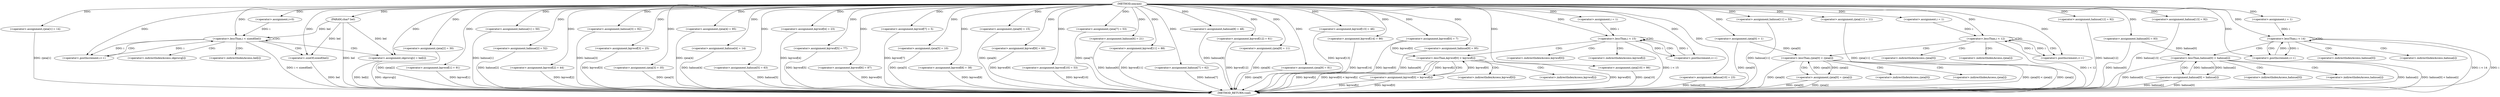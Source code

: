 digraph xmyaoi {  
"7563165070221096174" [label = "(METHOD,xmyaoi)" ]
"7563165070221096486" [label = "(METHOD_RETURN,void)" ]
"7563165070221096175" [label = "(PARAM,char* bel)" ]
"7563165070221096180" [label = "(<operator>.assignment,kqvwof[0] = 7)" ]
"7563165070221096185" [label = "(<operator>.assignment,rjeia[0] = 1)" ]
"7563165070221096190" [label = "(<operator>.assignment,rjeia[1] = 14)" ]
"7563165070221096197" [label = "(<operator>.assignment,i=0)" ]
"7563165070221096200" [label = "(<operator>.lessThan,i < sizeof(bel))" ]
"7563165070221096202" [label = "(<operator>.sizeOf,sizeof(bel))" ]
"7563165070221096204" [label = "(<operator>.postIncrement,i++)" ]
"7563165070221096207" [label = "(<operator>.assignment,skpruvq[i] = bel[i])" ]
"7563165070221096214" [label = "(<operator>.assignment,rjeia[2] = 30)" ]
"7563165070221096219" [label = "(<operator>.assignment,kqvwof[1] = 91)" ]
"7563165070221096225" [label = "(<operator>.assignment,hahnue[0] = 93)" ]
"7563165070221096230" [label = "(<operator>.assignment,hahnue[1] = 50)" ]
"7563165070221096235" [label = "(<operator>.assignment,hahnue[2] = 52)" ]
"7563165070221096240" [label = "(<operator>.assignment,kqvwof[2] = 44)" ]
"7563165070221096245" [label = "(<operator>.assignment,hahnue[3] = 92)" ]
"7563165070221096250" [label = "(<operator>.assignment,kqvwof[3] = 25)" ]
"7563165070221096255" [label = "(<operator>.assignment,rjeia[3] = 35)" ]
"7563165070221096260" [label = "(<operator>.assignment,rjeia[4] = 95)" ]
"7563165070221096265" [label = "(<operator>.assignment,hahnue[4] = 14)" ]
"7563165070221096270" [label = "(<operator>.assignment,hahnue[5] = 63)" ]
"7563165070221096275" [label = "(<operator>.assignment,kqvwof[4] = 23)" ]
"7563165070221096280" [label = "(<operator>.assignment,kqvwof[5] = 77)" ]
"7563165070221096285" [label = "(<operator>.assignment,kqvwof[6] = 87)" ]
"7563165070221096290" [label = "(<operator>.assignment,kqvwof[7] = 5)" ]
"7563165070221096295" [label = "(<operator>.assignment,rjeia[5] = 10)" ]
"7563165070221096300" [label = "(<operator>.assignment,kqvwof[8] = 38)" ]
"7563165070221096305" [label = "(<operator>.assignment,rjeia[6] = 15)" ]
"7563165070221096310" [label = "(<operator>.assignment,kqvwof[9] = 60)" ]
"7563165070221096315" [label = "(<operator>.assignment,kqvwof[10] = 53)" ]
"7563165070221096320" [label = "(<operator>.assignment,rjeia[7] = 53)" ]
"7563165070221096325" [label = "(<operator>.assignment,hahnue[6] = 21)" ]
"7563165070221096330" [label = "(<operator>.assignment,kqvwof[11] = 88)" ]
"7563165070221096335" [label = "(<operator>.assignment,hahnue[7] = 62)" ]
"7563165070221096340" [label = "(<operator>.assignment,hahnue[8] = 48)" ]
"7563165070221096345" [label = "(<operator>.assignment,kqvwof[12] = 61)" ]
"7563165070221096350" [label = "(<operator>.assignment,rjeia[8] = 11)" ]
"7563165070221096355" [label = "(<operator>.assignment,rjeia[9] = 81)" ]
"7563165070221096360" [label = "(<operator>.assignment,kqvwof[13] = 46)" ]
"7563165070221096365" [label = "(<operator>.assignment,kqvwof[14] = 86)" ]
"7563165070221096370" [label = "(<operator>.assignment,hahnue[9] = 95)" ]
"7563165070221096375" [label = "(<operator>.assignment,rjeia[10] = 86)" ]
"7563165070221096382" [label = "(<operator>.assignment,i = 1)" ]
"7563165070221096385" [label = "(<operator>.lessThan,i < 15)" ]
"7563165070221096388" [label = "(<operator>.postIncrement,i++)" ]
"7563165070221096392" [label = "(<operator>.lessThan,kqvwof[0] < kqvwof[i])" ]
"7563165070221096400" [label = "(<operator>.assignment,kqvwof[0] = kqvwof[i])" ]
"7563165070221096407" [label = "(<operator>.assignment,hahnue[10] = 23)" ]
"7563165070221096412" [label = "(<operator>.assignment,hahnue[11] = 55)" ]
"7563165070221096417" [label = "(<operator>.assignment,rjeia[11] = 11)" ]
"7563165070221096424" [label = "(<operator>.assignment,i = 1)" ]
"7563165070221096427" [label = "(<operator>.lessThan,i < 12)" ]
"7563165070221096430" [label = "(<operator>.postIncrement,i++)" ]
"7563165070221096434" [label = "(<operator>.lessThan,rjeia[0] < rjeia[i])" ]
"7563165070221096442" [label = "(<operator>.assignment,rjeia[0] = rjeia[i])" ]
"7563165070221096449" [label = "(<operator>.assignment,hahnue[12] = 92)" ]
"7563165070221096454" [label = "(<operator>.assignment,hahnue[13] = 92)" ]
"7563165070221096461" [label = "(<operator>.assignment,i = 1)" ]
"7563165070221096464" [label = "(<operator>.lessThan,i < 14)" ]
"7563165070221096467" [label = "(<operator>.postIncrement,i++)" ]
"7563165070221096471" [label = "(<operator>.lessThan,hahnue[0] < hahnue[i])" ]
"7563165070221096479" [label = "(<operator>.assignment,hahnue[0] = hahnue[i])" ]
"7563165070221096208" [label = "(<operator>.indirectIndexAccess,skpruvq[i])" ]
"7563165070221096211" [label = "(<operator>.indirectIndexAccess,bel[i])" ]
"7563165070221096393" [label = "(<operator>.indirectIndexAccess,kqvwof[0])" ]
"7563165070221096396" [label = "(<operator>.indirectIndexAccess,kqvwof[i])" ]
"7563165070221096401" [label = "(<operator>.indirectIndexAccess,kqvwof[0])" ]
"7563165070221096404" [label = "(<operator>.indirectIndexAccess,kqvwof[i])" ]
"7563165070221096435" [label = "(<operator>.indirectIndexAccess,rjeia[0])" ]
"7563165070221096438" [label = "(<operator>.indirectIndexAccess,rjeia[i])" ]
"7563165070221096443" [label = "(<operator>.indirectIndexAccess,rjeia[0])" ]
"7563165070221096446" [label = "(<operator>.indirectIndexAccess,rjeia[i])" ]
"7563165070221096472" [label = "(<operator>.indirectIndexAccess,hahnue[0])" ]
"7563165070221096475" [label = "(<operator>.indirectIndexAccess,hahnue[i])" ]
"7563165070221096480" [label = "(<operator>.indirectIndexAccess,hahnue[0])" ]
"7563165070221096483" [label = "(<operator>.indirectIndexAccess,hahnue[i])" ]
  "7563165070221096375" -> "7563165070221096486"  [ label = "DDG: rjeia[10]"] 
  "7563165070221096385" -> "7563165070221096486"  [ label = "DDG: i < 15"] 
  "7563165070221096290" -> "7563165070221096486"  [ label = "DDG: kqvwof[7]"] 
  "7563165070221096464" -> "7563165070221096486"  [ label = "DDG: i < 14"] 
  "7563165070221096260" -> "7563165070221096486"  [ label = "DDG: rjeia[4]"] 
  "7563165070221096417" -> "7563165070221096486"  [ label = "DDG: rjeia[11]"] 
  "7563165070221096330" -> "7563165070221096486"  [ label = "DDG: kqvwof[11]"] 
  "7563165070221096270" -> "7563165070221096486"  [ label = "DDG: hahnue[5]"] 
  "7563165070221096335" -> "7563165070221096486"  [ label = "DDG: hahnue[7]"] 
  "7563165070221096310" -> "7563165070221096486"  [ label = "DDG: kqvwof[9]"] 
  "7563165070221096355" -> "7563165070221096486"  [ label = "DDG: rjeia[9]"] 
  "7563165070221096392" -> "7563165070221096486"  [ label = "DDG: kqvwof[0]"] 
  "7563165070221096180" -> "7563165070221096486"  [ label = "DDG: kqvwof[0]"] 
  "7563165070221096200" -> "7563165070221096486"  [ label = "DDG: i < sizeof(bel)"] 
  "7563165070221096255" -> "7563165070221096486"  [ label = "DDG: rjeia[3]"] 
  "7563165070221096434" -> "7563165070221096486"  [ label = "DDG: rjeia[0] < rjeia[i]"] 
  "7563165070221096305" -> "7563165070221096486"  [ label = "DDG: rjeia[6]"] 
  "7563165070221096400" -> "7563165070221096486"  [ label = "DDG: kqvwof[0]"] 
  "7563165070221096185" -> "7563165070221096486"  [ label = "DDG: rjeia[0]"] 
  "7563165070221096412" -> "7563165070221096486"  [ label = "DDG: hahnue[11]"] 
  "7563165070221096392" -> "7563165070221096486"  [ label = "DDG: kqvwof[i]"] 
  "7563165070221096360" -> "7563165070221096486"  [ label = "DDG: kqvwof[13]"] 
  "7563165070221096479" -> "7563165070221096486"  [ label = "DDG: hahnue[i]"] 
  "7563165070221096300" -> "7563165070221096486"  [ label = "DDG: kqvwof[8]"] 
  "7563165070221096400" -> "7563165070221096486"  [ label = "DDG: kqvwof[i]"] 
  "7563165070221096434" -> "7563165070221096486"  [ label = "DDG: rjeia[i]"] 
  "7563165070221096340" -> "7563165070221096486"  [ label = "DDG: hahnue[8]"] 
  "7563165070221096370" -> "7563165070221096486"  [ label = "DDG: hahnue[9]"] 
  "7563165070221096392" -> "7563165070221096486"  [ label = "DDG: kqvwof[0] < kqvwof[i]"] 
  "7563165070221096295" -> "7563165070221096486"  [ label = "DDG: rjeia[5]"] 
  "7563165070221096471" -> "7563165070221096486"  [ label = "DDG: hahnue[i]"] 
  "7563165070221096250" -> "7563165070221096486"  [ label = "DDG: kqvwof[3]"] 
  "7563165070221096280" -> "7563165070221096486"  [ label = "DDG: kqvwof[5]"] 
  "7563165070221096240" -> "7563165070221096486"  [ label = "DDG: kqvwof[2]"] 
  "7563165070221096190" -> "7563165070221096486"  [ label = "DDG: rjeia[1]"] 
  "7563165070221096245" -> "7563165070221096486"  [ label = "DDG: hahnue[3]"] 
  "7563165070221096350" -> "7563165070221096486"  [ label = "DDG: rjeia[8]"] 
  "7563165070221096207" -> "7563165070221096486"  [ label = "DDG: bel[i]"] 
  "7563165070221096275" -> "7563165070221096486"  [ label = "DDG: kqvwof[4]"] 
  "7563165070221096471" -> "7563165070221096486"  [ label = "DDG: hahnue[0] < hahnue[i]"] 
  "7563165070221096320" -> "7563165070221096486"  [ label = "DDG: rjeia[7]"] 
  "7563165070221096427" -> "7563165070221096486"  [ label = "DDG: i < 12"] 
  "7563165070221096175" -> "7563165070221096486"  [ label = "DDG: bel"] 
  "7563165070221096325" -> "7563165070221096486"  [ label = "DDG: hahnue[6]"] 
  "7563165070221096230" -> "7563165070221096486"  [ label = "DDG: hahnue[1]"] 
  "7563165070221096207" -> "7563165070221096486"  [ label = "DDG: skpruvq[i]"] 
  "7563165070221096365" -> "7563165070221096486"  [ label = "DDG: kqvwof[14]"] 
  "7563165070221096464" -> "7563165070221096486"  [ label = "DDG: i"] 
  "7563165070221096449" -> "7563165070221096486"  [ label = "DDG: hahnue[12]"] 
  "7563165070221096471" -> "7563165070221096486"  [ label = "DDG: hahnue[0]"] 
  "7563165070221096265" -> "7563165070221096486"  [ label = "DDG: hahnue[4]"] 
  "7563165070221096442" -> "7563165070221096486"  [ label = "DDG: rjeia[0]"] 
  "7563165070221096219" -> "7563165070221096486"  [ label = "DDG: kqvwof[1]"] 
  "7563165070221096479" -> "7563165070221096486"  [ label = "DDG: hahnue[0]"] 
  "7563165070221096235" -> "7563165070221096486"  [ label = "DDG: hahnue[2]"] 
  "7563165070221096225" -> "7563165070221096486"  [ label = "DDG: hahnue[0]"] 
  "7563165070221096454" -> "7563165070221096486"  [ label = "DDG: hahnue[13]"] 
  "7563165070221096315" -> "7563165070221096486"  [ label = "DDG: kqvwof[10]"] 
  "7563165070221096285" -> "7563165070221096486"  [ label = "DDG: kqvwof[6]"] 
  "7563165070221096202" -> "7563165070221096486"  [ label = "DDG: bel"] 
  "7563165070221096407" -> "7563165070221096486"  [ label = "DDG: hahnue[10]"] 
  "7563165070221096442" -> "7563165070221096486"  [ label = "DDG: rjeia[i]"] 
  "7563165070221096345" -> "7563165070221096486"  [ label = "DDG: kqvwof[12]"] 
  "7563165070221096214" -> "7563165070221096486"  [ label = "DDG: rjeia[2]"] 
  "7563165070221096434" -> "7563165070221096486"  [ label = "DDG: rjeia[0]"] 
  "7563165070221096174" -> "7563165070221096175"  [ label = "DDG: "] 
  "7563165070221096174" -> "7563165070221096180"  [ label = "DDG: "] 
  "7563165070221096174" -> "7563165070221096185"  [ label = "DDG: "] 
  "7563165070221096174" -> "7563165070221096190"  [ label = "DDG: "] 
  "7563165070221096174" -> "7563165070221096197"  [ label = "DDG: "] 
  "7563165070221096197" -> "7563165070221096200"  [ label = "DDG: i"] 
  "7563165070221096204" -> "7563165070221096200"  [ label = "DDG: i"] 
  "7563165070221096174" -> "7563165070221096200"  [ label = "DDG: "] 
  "7563165070221096175" -> "7563165070221096200"  [ label = "DDG: bel"] 
  "7563165070221096175" -> "7563165070221096202"  [ label = "DDG: bel"] 
  "7563165070221096174" -> "7563165070221096202"  [ label = "DDG: "] 
  "7563165070221096200" -> "7563165070221096204"  [ label = "DDG: i"] 
  "7563165070221096174" -> "7563165070221096204"  [ label = "DDG: "] 
  "7563165070221096175" -> "7563165070221096207"  [ label = "DDG: bel"] 
  "7563165070221096174" -> "7563165070221096207"  [ label = "DDG: "] 
  "7563165070221096174" -> "7563165070221096214"  [ label = "DDG: "] 
  "7563165070221096174" -> "7563165070221096219"  [ label = "DDG: "] 
  "7563165070221096174" -> "7563165070221096225"  [ label = "DDG: "] 
  "7563165070221096174" -> "7563165070221096230"  [ label = "DDG: "] 
  "7563165070221096174" -> "7563165070221096235"  [ label = "DDG: "] 
  "7563165070221096174" -> "7563165070221096240"  [ label = "DDG: "] 
  "7563165070221096174" -> "7563165070221096245"  [ label = "DDG: "] 
  "7563165070221096174" -> "7563165070221096250"  [ label = "DDG: "] 
  "7563165070221096174" -> "7563165070221096255"  [ label = "DDG: "] 
  "7563165070221096174" -> "7563165070221096260"  [ label = "DDG: "] 
  "7563165070221096174" -> "7563165070221096265"  [ label = "DDG: "] 
  "7563165070221096174" -> "7563165070221096270"  [ label = "DDG: "] 
  "7563165070221096174" -> "7563165070221096275"  [ label = "DDG: "] 
  "7563165070221096174" -> "7563165070221096280"  [ label = "DDG: "] 
  "7563165070221096174" -> "7563165070221096285"  [ label = "DDG: "] 
  "7563165070221096174" -> "7563165070221096290"  [ label = "DDG: "] 
  "7563165070221096174" -> "7563165070221096295"  [ label = "DDG: "] 
  "7563165070221096174" -> "7563165070221096300"  [ label = "DDG: "] 
  "7563165070221096174" -> "7563165070221096305"  [ label = "DDG: "] 
  "7563165070221096174" -> "7563165070221096310"  [ label = "DDG: "] 
  "7563165070221096174" -> "7563165070221096315"  [ label = "DDG: "] 
  "7563165070221096174" -> "7563165070221096320"  [ label = "DDG: "] 
  "7563165070221096174" -> "7563165070221096325"  [ label = "DDG: "] 
  "7563165070221096174" -> "7563165070221096330"  [ label = "DDG: "] 
  "7563165070221096174" -> "7563165070221096335"  [ label = "DDG: "] 
  "7563165070221096174" -> "7563165070221096340"  [ label = "DDG: "] 
  "7563165070221096174" -> "7563165070221096345"  [ label = "DDG: "] 
  "7563165070221096174" -> "7563165070221096350"  [ label = "DDG: "] 
  "7563165070221096174" -> "7563165070221096355"  [ label = "DDG: "] 
  "7563165070221096174" -> "7563165070221096360"  [ label = "DDG: "] 
  "7563165070221096174" -> "7563165070221096365"  [ label = "DDG: "] 
  "7563165070221096174" -> "7563165070221096370"  [ label = "DDG: "] 
  "7563165070221096174" -> "7563165070221096375"  [ label = "DDG: "] 
  "7563165070221096174" -> "7563165070221096382"  [ label = "DDG: "] 
  "7563165070221096382" -> "7563165070221096385"  [ label = "DDG: i"] 
  "7563165070221096388" -> "7563165070221096385"  [ label = "DDG: i"] 
  "7563165070221096174" -> "7563165070221096385"  [ label = "DDG: "] 
  "7563165070221096385" -> "7563165070221096388"  [ label = "DDG: i"] 
  "7563165070221096174" -> "7563165070221096388"  [ label = "DDG: "] 
  "7563165070221096400" -> "7563165070221096392"  [ label = "DDG: kqvwof[0]"] 
  "7563165070221096180" -> "7563165070221096392"  [ label = "DDG: kqvwof[0]"] 
  "7563165070221096392" -> "7563165070221096400"  [ label = "DDG: kqvwof[i]"] 
  "7563165070221096174" -> "7563165070221096407"  [ label = "DDG: "] 
  "7563165070221096174" -> "7563165070221096412"  [ label = "DDG: "] 
  "7563165070221096174" -> "7563165070221096417"  [ label = "DDG: "] 
  "7563165070221096174" -> "7563165070221096424"  [ label = "DDG: "] 
  "7563165070221096430" -> "7563165070221096427"  [ label = "DDG: i"] 
  "7563165070221096424" -> "7563165070221096427"  [ label = "DDG: i"] 
  "7563165070221096174" -> "7563165070221096427"  [ label = "DDG: "] 
  "7563165070221096427" -> "7563165070221096430"  [ label = "DDG: i"] 
  "7563165070221096174" -> "7563165070221096430"  [ label = "DDG: "] 
  "7563165070221096185" -> "7563165070221096434"  [ label = "DDG: rjeia[0]"] 
  "7563165070221096442" -> "7563165070221096434"  [ label = "DDG: rjeia[0]"] 
  "7563165070221096434" -> "7563165070221096442"  [ label = "DDG: rjeia[i]"] 
  "7563165070221096174" -> "7563165070221096449"  [ label = "DDG: "] 
  "7563165070221096174" -> "7563165070221096454"  [ label = "DDG: "] 
  "7563165070221096174" -> "7563165070221096461"  [ label = "DDG: "] 
  "7563165070221096461" -> "7563165070221096464"  [ label = "DDG: i"] 
  "7563165070221096467" -> "7563165070221096464"  [ label = "DDG: i"] 
  "7563165070221096174" -> "7563165070221096464"  [ label = "DDG: "] 
  "7563165070221096464" -> "7563165070221096467"  [ label = "DDG: i"] 
  "7563165070221096174" -> "7563165070221096467"  [ label = "DDG: "] 
  "7563165070221096225" -> "7563165070221096471"  [ label = "DDG: hahnue[0]"] 
  "7563165070221096479" -> "7563165070221096471"  [ label = "DDG: hahnue[0]"] 
  "7563165070221096471" -> "7563165070221096479"  [ label = "DDG: hahnue[i]"] 
  "7563165070221096200" -> "7563165070221096207"  [ label = "CDG: "] 
  "7563165070221096200" -> "7563165070221096208"  [ label = "CDG: "] 
  "7563165070221096200" -> "7563165070221096211"  [ label = "CDG: "] 
  "7563165070221096200" -> "7563165070221096200"  [ label = "CDG: "] 
  "7563165070221096200" -> "7563165070221096202"  [ label = "CDG: "] 
  "7563165070221096200" -> "7563165070221096204"  [ label = "CDG: "] 
  "7563165070221096385" -> "7563165070221096385"  [ label = "CDG: "] 
  "7563165070221096385" -> "7563165070221096388"  [ label = "CDG: "] 
  "7563165070221096385" -> "7563165070221096392"  [ label = "CDG: "] 
  "7563165070221096385" -> "7563165070221096393"  [ label = "CDG: "] 
  "7563165070221096385" -> "7563165070221096396"  [ label = "CDG: "] 
  "7563165070221096392" -> "7563165070221096400"  [ label = "CDG: "] 
  "7563165070221096392" -> "7563165070221096401"  [ label = "CDG: "] 
  "7563165070221096392" -> "7563165070221096404"  [ label = "CDG: "] 
  "7563165070221096427" -> "7563165070221096434"  [ label = "CDG: "] 
  "7563165070221096427" -> "7563165070221096435"  [ label = "CDG: "] 
  "7563165070221096427" -> "7563165070221096438"  [ label = "CDG: "] 
  "7563165070221096427" -> "7563165070221096427"  [ label = "CDG: "] 
  "7563165070221096427" -> "7563165070221096430"  [ label = "CDG: "] 
  "7563165070221096434" -> "7563165070221096442"  [ label = "CDG: "] 
  "7563165070221096434" -> "7563165070221096443"  [ label = "CDG: "] 
  "7563165070221096434" -> "7563165070221096446"  [ label = "CDG: "] 
  "7563165070221096464" -> "7563165070221096464"  [ label = "CDG: "] 
  "7563165070221096464" -> "7563165070221096467"  [ label = "CDG: "] 
  "7563165070221096464" -> "7563165070221096472"  [ label = "CDG: "] 
  "7563165070221096464" -> "7563165070221096471"  [ label = "CDG: "] 
  "7563165070221096464" -> "7563165070221096475"  [ label = "CDG: "] 
  "7563165070221096471" -> "7563165070221096480"  [ label = "CDG: "] 
  "7563165070221096471" -> "7563165070221096483"  [ label = "CDG: "] 
  "7563165070221096471" -> "7563165070221096479"  [ label = "CDG: "] 
}
